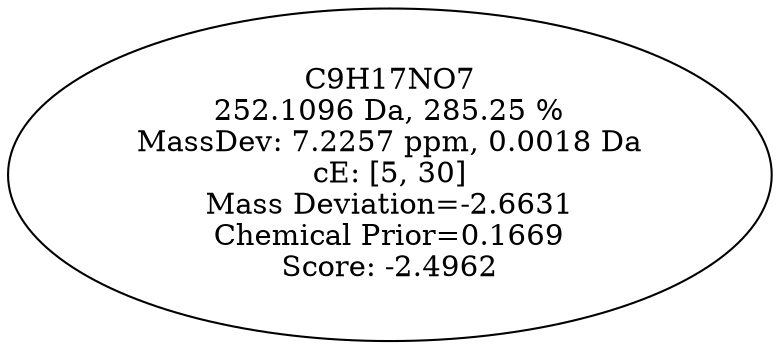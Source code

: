 strict digraph {
v1 [label="C9H17NO7\n252.1096 Da, 285.25 %\nMassDev: 7.2257 ppm, 0.0018 Da\ncE: [5, 30]\nMass Deviation=-2.6631\nChemical Prior=0.1669\nScore: -2.4962"];
}
